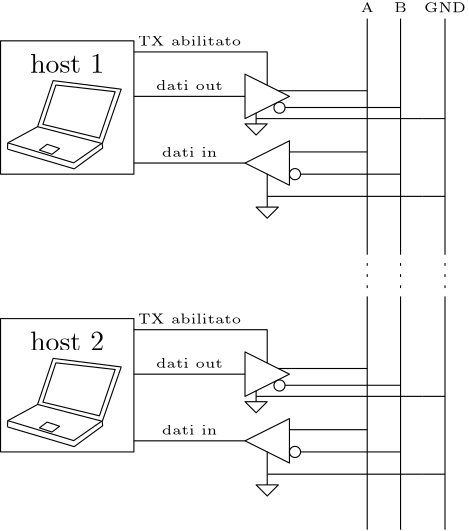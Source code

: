 <?xml version="1.0"?>
<!DOCTYPE ipe SYSTEM "ipe.dtd">
<ipe version="70218" creator="Ipe 7.2.28">
<info created="D:20241106113427" modified="D:20241106114307"/>
<ipestyle name="basic">
<symbol name="arrow/arc(spx)">
<path stroke="sym-stroke" fill="sym-stroke" pen="sym-pen">
0 0 m
-1 0.333 l
-1 -0.333 l
h
</path>
</symbol>
<symbol name="arrow/farc(spx)">
<path stroke="sym-stroke" fill="white" pen="sym-pen">
0 0 m
-1 0.333 l
-1 -0.333 l
h
</path>
</symbol>
<symbol name="arrow/ptarc(spx)">
<path stroke="sym-stroke" fill="sym-stroke" pen="sym-pen">
0 0 m
-1 0.333 l
-0.8 0 l
-1 -0.333 l
h
</path>
</symbol>
<symbol name="arrow/fptarc(spx)">
<path stroke="sym-stroke" fill="white" pen="sym-pen">
0 0 m
-1 0.333 l
-0.8 0 l
-1 -0.333 l
h
</path>
</symbol>
<symbol name="mark/circle(sx)" transformations="translations">
<path fill="sym-stroke">
0.6 0 0 0.6 0 0 e
0.4 0 0 0.4 0 0 e
</path>
</symbol>
<symbol name="mark/disk(sx)" transformations="translations">
<path fill="sym-stroke">
0.6 0 0 0.6 0 0 e
</path>
</symbol>
<symbol name="mark/fdisk(sfx)" transformations="translations">
<group>
<path fill="sym-fill">
0.5 0 0 0.5 0 0 e
</path>
<path fill="sym-stroke" fillrule="eofill">
0.6 0 0 0.6 0 0 e
0.4 0 0 0.4 0 0 e
</path>
</group>
</symbol>
<symbol name="mark/box(sx)" transformations="translations">
<path fill="sym-stroke" fillrule="eofill">
-0.6 -0.6 m
0.6 -0.6 l
0.6 0.6 l
-0.6 0.6 l
h
-0.4 -0.4 m
0.4 -0.4 l
0.4 0.4 l
-0.4 0.4 l
h
</path>
</symbol>
<symbol name="mark/square(sx)" transformations="translations">
<path fill="sym-stroke">
-0.6 -0.6 m
0.6 -0.6 l
0.6 0.6 l
-0.6 0.6 l
h
</path>
</symbol>
<symbol name="mark/fsquare(sfx)" transformations="translations">
<group>
<path fill="sym-fill">
-0.5 -0.5 m
0.5 -0.5 l
0.5 0.5 l
-0.5 0.5 l
h
</path>
<path fill="sym-stroke" fillrule="eofill">
-0.6 -0.6 m
0.6 -0.6 l
0.6 0.6 l
-0.6 0.6 l
h
-0.4 -0.4 m
0.4 -0.4 l
0.4 0.4 l
-0.4 0.4 l
h
</path>
</group>
</symbol>
<symbol name="mark/cross(sx)" transformations="translations">
<group>
<path fill="sym-stroke">
-0.43 -0.57 m
0.57 0.43 l
0.43 0.57 l
-0.57 -0.43 l
h
</path>
<path fill="sym-stroke">
-0.43 0.57 m
0.57 -0.43 l
0.43 -0.57 l
-0.57 0.43 l
h
</path>
</group>
</symbol>
<symbol name="arrow/fnormal(spx)">
<path stroke="sym-stroke" fill="white" pen="sym-pen">
0 0 m
-1 0.333 l
-1 -0.333 l
h
</path>
</symbol>
<symbol name="arrow/pointed(spx)">
<path stroke="sym-stroke" fill="sym-stroke" pen="sym-pen">
0 0 m
-1 0.333 l
-0.8 0 l
-1 -0.333 l
h
</path>
</symbol>
<symbol name="arrow/fpointed(spx)">
<path stroke="sym-stroke" fill="white" pen="sym-pen">
0 0 m
-1 0.333 l
-0.8 0 l
-1 -0.333 l
h
</path>
</symbol>
<symbol name="arrow/linear(spx)">
<path stroke="sym-stroke" pen="sym-pen">
-1 0.333 m
0 0 l
-1 -0.333 l
</path>
</symbol>
<symbol name="arrow/fdouble(spx)">
<path stroke="sym-stroke" fill="white" pen="sym-pen">
0 0 m
-1 0.333 l
-1 -0.333 l
h
-1 0 m
-2 0.333 l
-2 -0.333 l
h
</path>
</symbol>
<symbol name="arrow/double(spx)">
<path stroke="sym-stroke" fill="sym-stroke" pen="sym-pen">
0 0 m
-1 0.333 l
-1 -0.333 l
h
-1 0 m
-2 0.333 l
-2 -0.333 l
h
</path>
</symbol>
<symbol name="arrow/mid-normal(spx)">
<path stroke="sym-stroke" fill="sym-stroke" pen="sym-pen">
0.5 0 m
-0.5 0.333 l
-0.5 -0.333 l
h
</path>
</symbol>
<symbol name="arrow/mid-fnormal(spx)">
<path stroke="sym-stroke" fill="white" pen="sym-pen">
0.5 0 m
-0.5 0.333 l
-0.5 -0.333 l
h
</path>
</symbol>
<symbol name="arrow/mid-pointed(spx)">
<path stroke="sym-stroke" fill="sym-stroke" pen="sym-pen">
0.5 0 m
-0.5 0.333 l
-0.3 0 l
-0.5 -0.333 l
h
</path>
</symbol>
<symbol name="arrow/mid-fpointed(spx)">
<path stroke="sym-stroke" fill="white" pen="sym-pen">
0.5 0 m
-0.5 0.333 l
-0.3 0 l
-0.5 -0.333 l
h
</path>
</symbol>
<symbol name="arrow/mid-double(spx)">
<path stroke="sym-stroke" fill="sym-stroke" pen="sym-pen">
1 0 m
0 0.333 l
0 -0.333 l
h
0 0 m
-1 0.333 l
-1 -0.333 l
h
</path>
</symbol>
<symbol name="arrow/mid-fdouble(spx)">
<path stroke="sym-stroke" fill="white" pen="sym-pen">
1 0 m
0 0.333 l
0 -0.333 l
h
0 0 m
-1 0.333 l
-1 -0.333 l
h
</path>
</symbol>
<anglesize name="22.5 deg" value="22.5"/>
<anglesize name="30 deg" value="30"/>
<anglesize name="45 deg" value="45"/>
<anglesize name="60 deg" value="60"/>
<anglesize name="90 deg" value="90"/>
<arrowsize name="large" value="10"/>
<arrowsize name="small" value="5"/>
<arrowsize name="tiny" value="3"/>
<color name="blue" value="0 0 1"/>
<color name="brown" value="0.647 0.165 0.165"/>
<color name="darkblue" value="0 0 0.545"/>
<color name="darkcyan" value="0 0.545 0.545"/>
<color name="darkgray" value="0.663"/>
<color name="darkgreen" value="0 0.392 0"/>
<color name="darkmagenta" value="0.545 0 0.545"/>
<color name="darkorange" value="1 0.549 0"/>
<color name="darkred" value="0.545 0 0"/>
<color name="gold" value="1 0.843 0"/>
<color name="gray" value="0.745"/>
<color name="green" value="0 1 0"/>
<color name="lightblue" value="0.678 0.847 0.902"/>
<color name="lightcyan" value="0.878 1 1"/>
<color name="lightgray" value="0.827"/>
<color name="lightgreen" value="0.565 0.933 0.565"/>
<color name="lightyellow" value="1 1 0.878"/>
<color name="navy" value="0 0 0.502"/>
<color name="orange" value="1 0.647 0"/>
<color name="pink" value="1 0.753 0.796"/>
<color name="purple" value="0.627 0.125 0.941"/>
<color name="red" value="1 0 0"/>
<color name="seagreen" value="0.18 0.545 0.341"/>
<color name="turquoise" value="0.251 0.878 0.816"/>
<color name="violet" value="0.933 0.51 0.933"/>
<color name="yellow" value="1 1 0"/>
<dashstyle name="dash dot dotted" value="[4 2 1 2 1 2] 0"/>
<dashstyle name="dash dotted" value="[4 2 1 2] 0"/>
<dashstyle name="dashed" value="[4] 0"/>
<dashstyle name="dotted" value="[1 3] 0"/>
<gridsize name="10 pts (~3.5 mm)" value="10"/>
<gridsize name="14 pts (~5 mm)" value="14"/>
<gridsize name="16 pts (~6 mm)" value="16"/>
<gridsize name="20 pts (~7 mm)" value="20"/>
<gridsize name="28 pts (~10 mm)" value="28"/>
<gridsize name="32 pts (~12 mm)" value="32"/>
<gridsize name="4 pts" value="4"/>
<gridsize name="56 pts (~20 mm)" value="56"/>
<gridsize name="8 pts (~3 mm)" value="8"/>
<opacity name="10%" value="0.1"/>
<opacity name="30%" value="0.3"/>
<opacity name="50%" value="0.5"/>
<opacity name="75%" value="0.75"/>
<pen name="fat" value="1.2"/>
<pen name="heavier" value="0.8"/>
<pen name="ultrafat" value="2"/>
<symbolsize name="large" value="5"/>
<symbolsize name="small" value="2"/>
<symbolsize name="tiny" value="1.1"/>
<textsize name="Huge" value="\Huge"/>
<textsize name="LARGE" value="\LARGE"/>
<textsize name="Large" value="\Large"/>
<textsize name="footnote" value="\footnotesize"/>
<textsize name="huge" value="\huge"/>
<textsize name="large" value="\large"/>
<textsize name="script" value="\scriptsize"/>
<textsize name="small" value="\small"/>
<textsize name="tiny" value="\tiny"/>
<textstyle name="center" begin="\begin{center}" end="\end{center}"/>
<textstyle name="item" begin="\begin{itemize}\item{}" end="\end{itemize}"/>
<textstyle name="itemize" begin="\begin{itemize}" end="\end{itemize}"/>
<tiling name="falling" angle="-60" step="4" width="1"/>
<tiling name="rising" angle="30" step="4" width="1"/>
</ipestyle>
<page>
<layer name="alpha"/>
<view layers="alpha" active="alpha"/>
<path layer="alpha" matrix="0.626381 0 0 0.626381 101.248 271.185" stroke="black" fill="white">
161.636 724.492 m
199.972 713.178 l
216.345 725.158 l
216.079 727.554 l
226.994 758.968 l
187.859 763.893 l
178.941 737.404 l
161.77 728.086 l
161.636 724.625 l
</path>
<path matrix="0.626381 0 0 0.626381 101.248 271.185" stroke="black">
161.903 728.086 m
199.706 716.639 l
215.812 727.82 l
</path>
<path matrix="0.626381 0 0 0.626381 101.248 271.185" stroke="black">
215.812 727.82 m
178.941 737.404 l
</path>
<path matrix="0.626381 0 0 0.626381 101.248 271.185" stroke="black" fill="white">
189.456 761.364 m
182.002 738.735 l
214.481 730.881 l
223.533 757.503 l
189.323 761.364 l
</path>
<path matrix="0.626381 0 0 0.626381 101.248 271.185" stroke="black">
180.006 723.96 m
187.194 721.564 l
191.586 724.891 l
184.398 727.287 l
h
</path>
<text matrix="1 0 0 1 4 4" transformations="translations" pos="220 752" stroke="black" type="label" width="26.622" height="6.918" depth="0" halign="center" valign="center">host 1</text>
<path stroke="black">
200 764 m
200 716 l
248 716 l
248 764 l
h
</path>
<path matrix="1 0 0 1 16 0" stroke="black">
272 752 m
272 736 l
288 744 l
h
</path>
<text matrix="1 0 0 1 48 -4" transformations="translations" pos="220 752" stroke="black" type="label" width="24.008" height="3.459" depth="0" halign="center" valign="center" size="tiny">dati out</text>
<path stroke="black">
248 744 m
288 744 l
</path>
<path stroke="black">
304 728 m
304 712 l
288 720 l
h
</path>
<text matrix="1 0 0 1 48 -28" transformations="translations" pos="220 752" stroke="black" type="label" width="19.926" height="3.459" depth="0" halign="center" valign="center" size="tiny">dati in</text>
<path matrix="1 0 0 1 0 -24" stroke="black">
248 744 m
288 744 l
</path>
<path stroke="black">
296 748 m
296 760 l
248 760 l
</path>
<text matrix="1 0 0 1 48 12" transformations="translations" pos="220 752" stroke="black" type="label" width="37.333" height="3.459" depth="0" halign="center" valign="center" size="tiny">TX abilitato</text>
<path stroke="black">
2 0 0 2 306 716 e
</path>
<path matrix="1 0 0 1 4.41525 1.92099" stroke="black">
2 0 0 2 296 738 e
</path>
<path matrix="1 0 0 1 0 2.0868" stroke="black">
292 736 m
292 732 l
288 732 l
292 728 l
296 732 l
292 732 l
</path>
<path stroke="black">
292 736 m
352 736 l
</path>
<path matrix="1 0 0 1 0 4.14006" stroke="black">
296 712 m
296 704 l
</path>
<path matrix="1 0 0 1 4 -27.8601" stroke="black">
292 736 m
292 732 l
288 732 l
292 728 l
296 732 l
292 732 l
</path>
<path stroke="black">
296 708 m
352 708 l
</path>
<path stroke="black">
308 716 m
344 716 l
</path>
<path stroke="black">
344 740 m
304 740 l
302.408 740 l
</path>
<path stroke="black">
304 724 m
332 724 l
</path>
<path matrix="1 0 0 1 0 -1.97116" stroke="black">
332 748 m
300 748 l
</path>
<path stroke="black">
332 688 m
332 772 l
</path>
<path stroke="black">
344 688 m
344 772 l
</path>
<path matrix="1 0 0 1 8 0" stroke="black">
352 688 m
352 772 l
</path>
<text matrix="1 0 0 1 112 24" transformations="translations" pos="220 752" stroke="black" type="label" width="4.885" height="3.386" depth="0" halign="center" valign="center" size="tiny">A</text>
<text matrix="1 0 0 1 140 24" transformations="translations" pos="220 752" stroke="black" type="label" width="15.034" height="3.386" depth="0" halign="center" valign="center" size="tiny">GND</text>
<text matrix="1 0 0 1 124 24" transformations="translations" pos="220 752" stroke="black" type="label" width="4.656" height="3.386" depth="0" halign="center" valign="center" size="tiny">B</text>
<path stroke="black">
352 736 m
360 736 l
</path>
<path stroke="black">
360 708 m
352 708 l
</path>
<path matrix="0.626381 0 0 0.626381 101.248 171.185" stroke="black" fill="white">
161.636 724.492 m
199.972 713.178 l
216.345 725.158 l
216.079 727.554 l
226.994 758.968 l
187.859 763.893 l
178.941 737.404 l
161.77 728.086 l
161.636 724.625 l
</path>
<path matrix="0.626381 0 0 0.626381 101.248 171.185" stroke="black">
161.903 728.086 m
199.706 716.639 l
215.812 727.82 l
</path>
<path matrix="0.626381 0 0 0.626381 101.248 171.185" stroke="black">
215.812 727.82 m
178.941 737.404 l
</path>
<path matrix="0.626381 0 0 0.626381 101.248 171.185" stroke="black" fill="white">
189.456 761.364 m
182.002 738.735 l
214.481 730.881 l
223.533 757.503 l
189.323 761.364 l
</path>
<path matrix="0.626381 0 0 0.626381 101.248 171.185" stroke="black">
180.006 723.96 m
187.194 721.564 l
191.586 724.891 l
184.398 727.287 l
h
</path>
<text matrix="1 0 0 1 4 -96" transformations="translations" pos="220 752" stroke="black" type="label" width="26.622" height="6.918" depth="0" halign="center" valign="center">host 2</text>
<path matrix="1 0 0 1 0 -100" stroke="black">
200 764 m
200 716 l
248 716 l
248 764 l
h
</path>
<path matrix="1 0 0 1 16 -100" stroke="black">
272 752 m
272 736 l
288 744 l
h
</path>
<text matrix="1 0 0 1 48 -104" transformations="translations" pos="220 752" stroke="black" type="label" width="24.008" height="3.459" depth="0" halign="center" valign="center" size="tiny">dati out</text>
<path matrix="1 0 0 1 0 -100" stroke="black">
248 744 m
288 744 l
</path>
<path matrix="1 0 0 1 0 -100" stroke="black">
304 728 m
304 712 l
288 720 l
h
</path>
<text matrix="1 0 0 1 48 -128" transformations="translations" pos="220 752" stroke="black" type="label" width="19.926" height="3.459" depth="0" halign="center" valign="center" size="tiny">dati in</text>
<path matrix="1 0 0 1 0 -124" stroke="black">
248 744 m
288 744 l
</path>
<path matrix="1 0 0 1 0 -100" stroke="black">
296 748 m
296 760 l
248 760 l
</path>
<text matrix="1 0 0 1 48 -88" transformations="translations" pos="220 752" stroke="black" type="label" width="37.333" height="3.459" depth="0" halign="center" valign="center" size="tiny">TX abilitato</text>
<path matrix="1 0 0 1 0 -100" stroke="black">
2 0 0 2 306 716 e
</path>
<path matrix="1 0 0 1 4.41525 -98.079" stroke="black">
2 0 0 2 296 738 e
</path>
<path matrix="1 0 0 1 0 -97.9132" stroke="black">
292 736 m
292 732 l
288 732 l
292 728 l
296 732 l
292 732 l
</path>
<path matrix="1 0 0 1 0 -100" stroke="black">
292 736 m
352 736 l
</path>
<path matrix="1 0 0 1 0 -95.8599" stroke="black">
296 712 m
296 704 l
</path>
<path matrix="1 0 0 1 4 -127.86" stroke="black">
292 736 m
292 732 l
288 732 l
292 728 l
296 732 l
292 732 l
</path>
<path matrix="1 0 0 1 0 -100" stroke="black">
296 708 m
352 708 l
</path>
<path matrix="1 0 0 1 0 -100" stroke="black">
308 716 m
344 716 l
</path>
<path matrix="1 0 0 1 0 -100" stroke="black">
344 740 m
304 740 l
302.408 740 l
</path>
<path matrix="1 0 0 1 0 -100" stroke="black">
304 724 m
332 724 l
</path>
<path matrix="1 0 0 1 0 -101.971" stroke="black">
332 748 m
300 748 l
</path>
<path matrix="1 0 0 1 0 -100" stroke="black">
332 688 m
332 772 l
</path>
<path matrix="1 0 0 1 0 -100" stroke="black">
344 688 m
344 772 l
</path>
<path matrix="1 0 0 1 8 -100" stroke="black">
352 688 m
352 772 l
</path>
<path matrix="1 0 0 1 0 -100" stroke="black">
352 736 m
360 736 l
</path>
<path matrix="1 0 0 1 0 -100" stroke="black">
360 708 m
352 708 l
</path>
<path stroke="black" dash="dotted">
332 688 m
332 672 l
</path>
<path stroke="black" dash="dotted">
344 688 m
344 672 l
</path>
<path stroke="black" dash="dotted">
360 688 m
360 672 l
</path>
</page>
</ipe>
